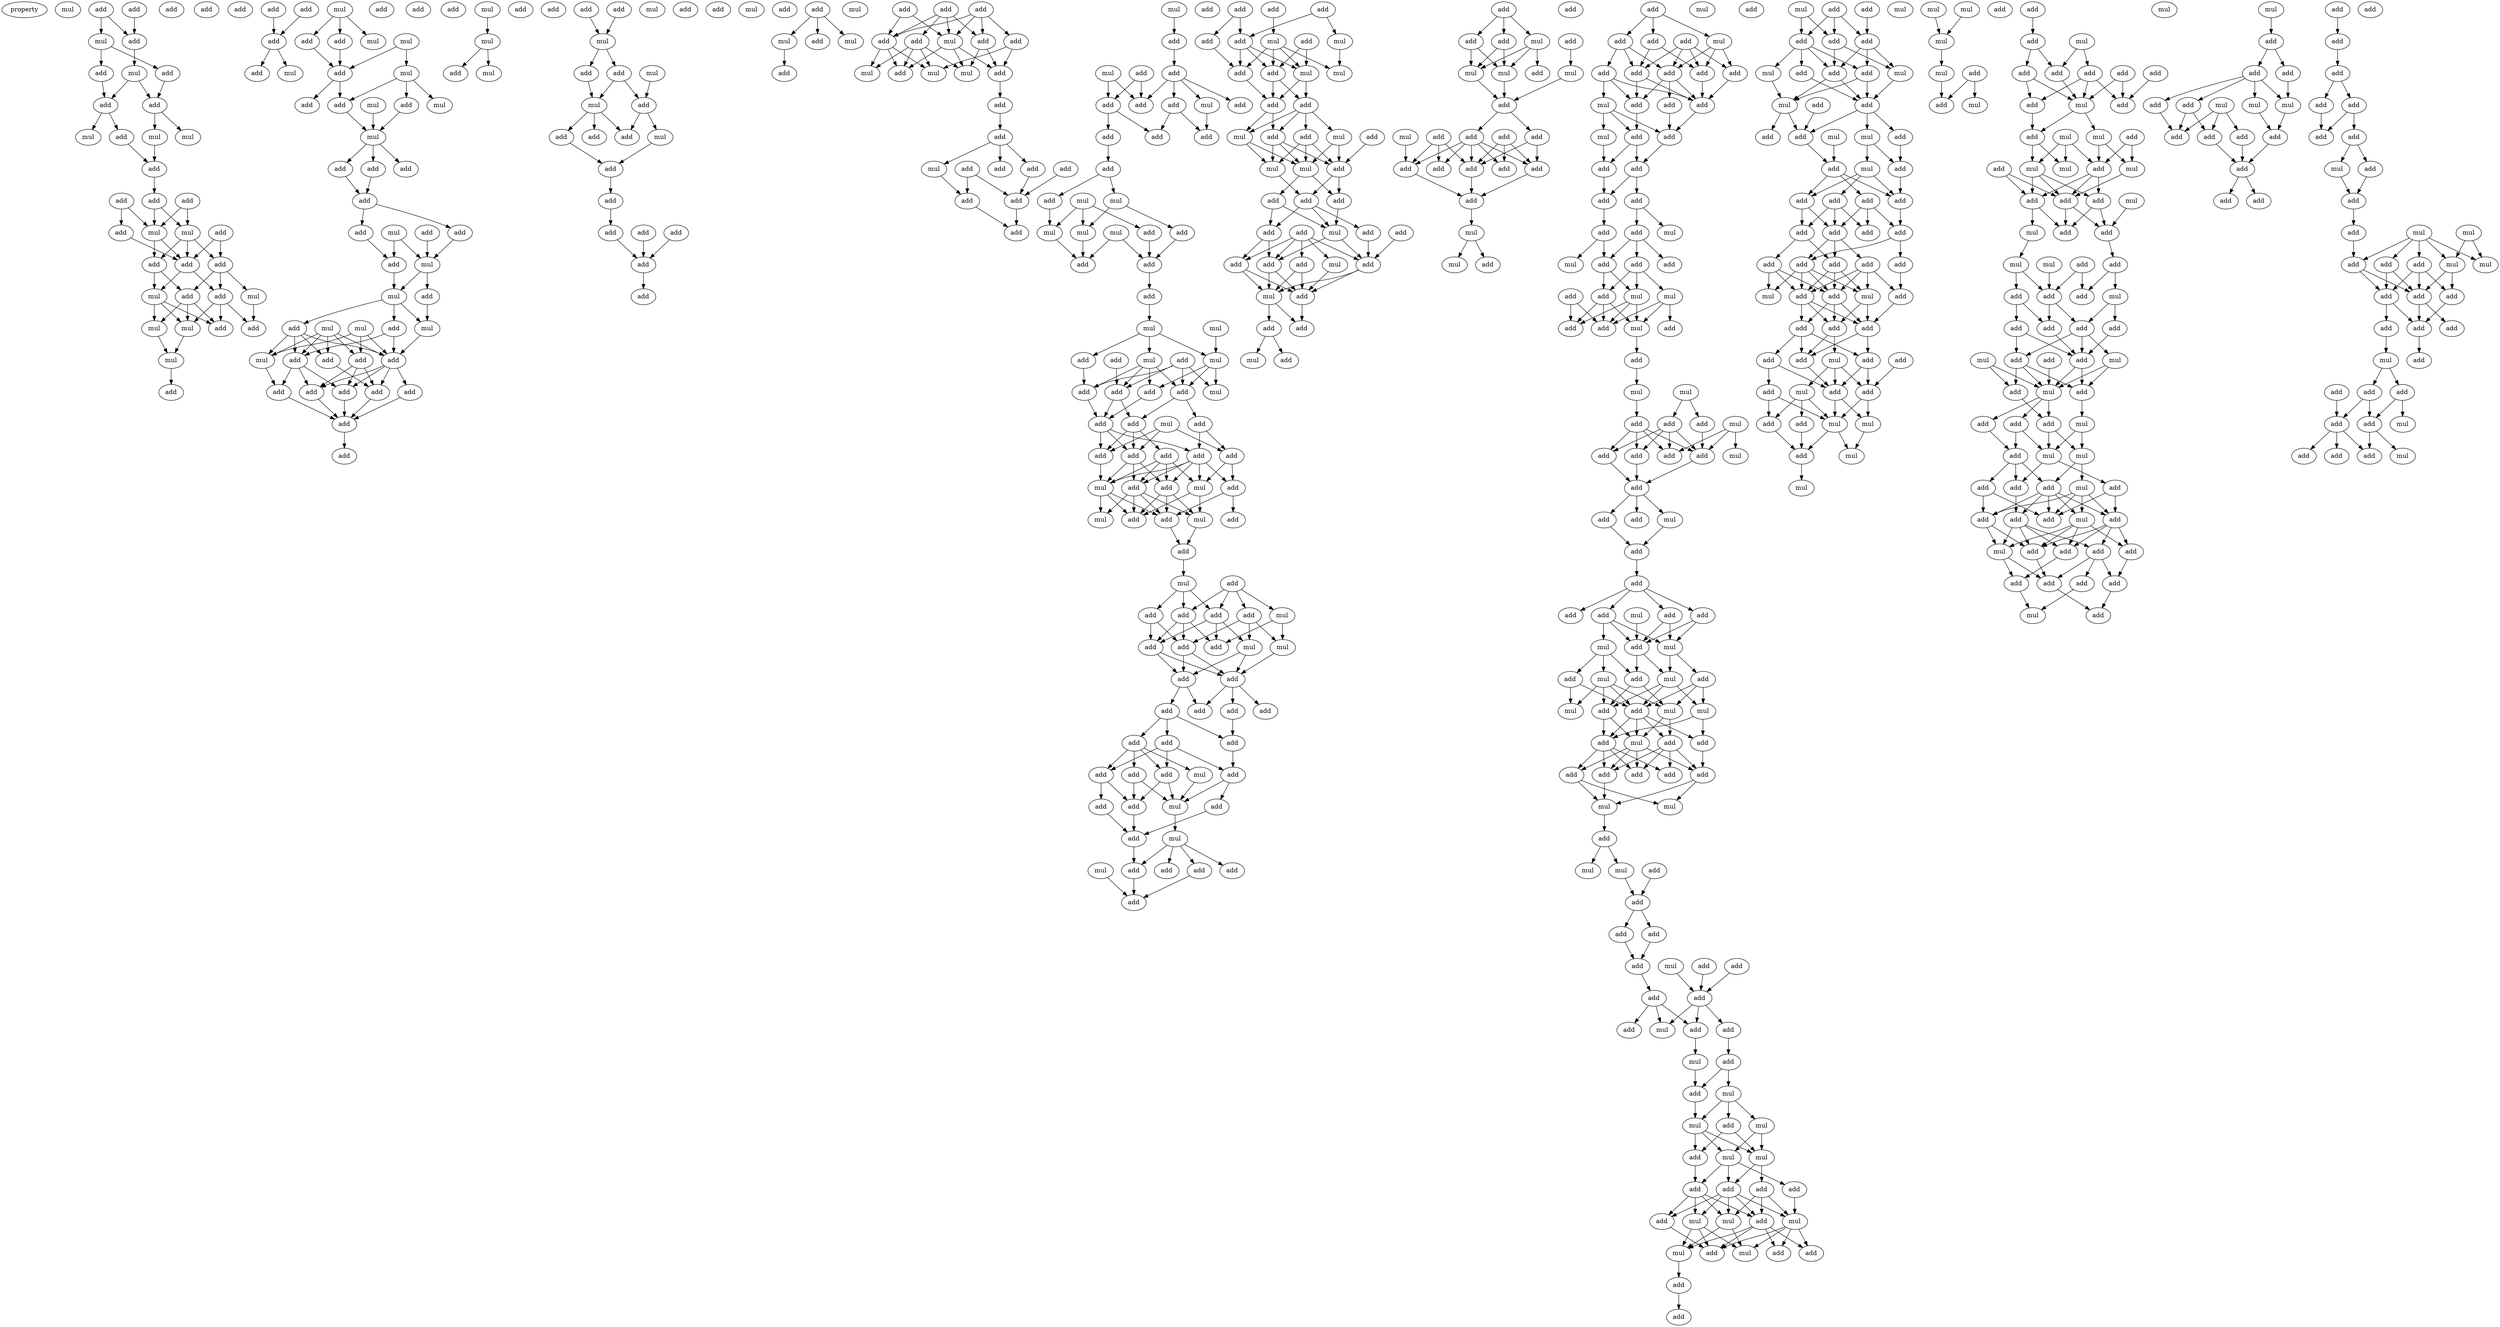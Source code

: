digraph {
    node [fontcolor=black]
    property [mul=2,lf=1.6]
    0 [ label = mul ];
    1 [ label = add ];
    2 [ label = add ];
    3 [ label = add ];
    4 [ label = mul ];
    5 [ label = add ];
    6 [ label = mul ];
    7 [ label = add ];
    8 [ label = add ];
    9 [ label = add ];
    10 [ label = add ];
    11 [ label = mul ];
    12 [ label = mul ];
    13 [ label = mul ];
    14 [ label = add ];
    15 [ label = add ];
    16 [ label = add ];
    17 [ label = add ];
    18 [ label = add ];
    19 [ label = add ];
    20 [ label = mul ];
    21 [ label = mul ];
    22 [ label = add ];
    23 [ label = add ];
    24 [ label = add ];
    25 [ label = add ];
    26 [ label = add ];
    27 [ label = add ];
    28 [ label = add ];
    29 [ label = mul ];
    30 [ label = mul ];
    31 [ label = mul ];
    32 [ label = add ];
    33 [ label = add ];
    34 [ label = mul ];
    35 [ label = mul ];
    36 [ label = add ];
    37 [ label = add ];
    38 [ label = add ];
    39 [ label = add ];
    40 [ label = add ];
    41 [ label = add ];
    42 [ label = mul ];
    43 [ label = mul ];
    44 [ label = mul ];
    45 [ label = add ];
    46 [ label = add ];
    47 [ label = mul ];
    48 [ label = add ];
    49 [ label = mul ];
    50 [ label = add ];
    51 [ label = mul ];
    52 [ label = mul ];
    53 [ label = add ];
    54 [ label = add ];
    55 [ label = mul ];
    56 [ label = add ];
    57 [ label = add ];
    58 [ label = add ];
    59 [ label = add ];
    60 [ label = add ];
    61 [ label = add ];
    62 [ label = add ];
    63 [ label = mul ];
    64 [ label = add ];
    65 [ label = add ];
    66 [ label = add ];
    67 [ label = add ];
    68 [ label = mul ];
    69 [ label = add ];
    70 [ label = mul ];
    71 [ label = add ];
    72 [ label = mul ];
    73 [ label = mul ];
    74 [ label = mul ];
    75 [ label = add ];
    76 [ label = add ];
    77 [ label = add ];
    78 [ label = add ];
    79 [ label = add ];
    80 [ label = mul ];
    81 [ label = add ];
    82 [ label = add ];
    83 [ label = add ];
    84 [ label = add ];
    85 [ label = add ];
    86 [ label = add ];
    87 [ label = mul ];
    88 [ label = add ];
    89 [ label = add ];
    90 [ label = mul ];
    91 [ label = add ];
    92 [ label = mul ];
    93 [ label = add ];
    94 [ label = add ];
    95 [ label = add ];
    96 [ label = mul ];
    97 [ label = mul ];
    98 [ label = add ];
    99 [ label = add ];
    100 [ label = mul ];
    101 [ label = add ];
    102 [ label = mul ];
    103 [ label = add ];
    104 [ label = add ];
    105 [ label = add ];
    106 [ label = add ];
    107 [ label = add ];
    108 [ label = mul ];
    109 [ label = add ];
    110 [ label = add ];
    111 [ label = add ];
    112 [ label = add ];
    113 [ label = add ];
    114 [ label = mul ];
    115 [ label = add ];
    116 [ label = add ];
    117 [ label = add ];
    118 [ label = add ];
    119 [ label = mul ];
    120 [ label = mul ];
    121 [ label = add ];
    122 [ label = mul ];
    123 [ label = add ];
    124 [ label = add ];
    125 [ label = add ];
    126 [ label = add ];
    127 [ label = add ];
    128 [ label = add ];
    129 [ label = add ];
    130 [ label = mul ];
    131 [ label = add ];
    132 [ label = mul ];
    133 [ label = mul ];
    134 [ label = add ];
    135 [ label = mul ];
    136 [ label = add ];
    137 [ label = add ];
    138 [ label = add ];
    139 [ label = add ];
    140 [ label = add ];
    141 [ label = mul ];
    142 [ label = add ];
    143 [ label = add ];
    144 [ label = add ];
    145 [ label = add ];
    146 [ label = mul ];
    147 [ label = add ];
    148 [ label = add ];
    149 [ label = add ];
    150 [ label = add ];
    151 [ label = add ];
    152 [ label = mul ];
    153 [ label = add ];
    154 [ label = mul ];
    155 [ label = add ];
    156 [ label = add ];
    157 [ label = add ];
    158 [ label = add ];
    159 [ label = add ];
    160 [ label = add ];
    161 [ label = add ];
    162 [ label = add ];
    163 [ label = mul ];
    164 [ label = mul ];
    165 [ label = mul ];
    166 [ label = mul ];
    167 [ label = add ];
    168 [ label = add ];
    169 [ label = mul ];
    170 [ label = add ];
    171 [ label = add ];
    172 [ label = add ];
    173 [ label = mul ];
    174 [ label = mul ];
    175 [ label = add ];
    176 [ label = mul ];
    177 [ label = add ];
    178 [ label = add ];
    179 [ label = mul ];
    180 [ label = add ];
    181 [ label = add ];
    182 [ label = mul ];
    183 [ label = add ];
    184 [ label = add ];
    185 [ label = mul ];
    186 [ label = add ];
    187 [ label = add ];
    188 [ label = add ];
    189 [ label = add ];
    190 [ label = add ];
    191 [ label = add ];
    192 [ label = add ];
    193 [ label = add ];
    194 [ label = mul ];
    195 [ label = add ];
    196 [ label = add ];
    197 [ label = add ];
    198 [ label = mul ];
    199 [ label = add ];
    200 [ label = add ];
    201 [ label = mul ];
    202 [ label = mul ];
    203 [ label = add ];
    204 [ label = add ];
    205 [ label = mul ];
    206 [ label = add ];
    207 [ label = add ];
    208 [ label = add ];
    209 [ label = add ];
    210 [ label = add ];
    211 [ label = mul ];
    212 [ label = add ];
    213 [ label = mul ];
    214 [ label = add ];
    215 [ label = add ];
    216 [ label = mul ];
    217 [ label = add ];
    218 [ label = add ];
    219 [ label = add ];
    220 [ label = add ];
    221 [ label = add ];
    222 [ label = add ];
    223 [ label = add ];
    224 [ label = add ];
    225 [ label = add ];
    226 [ label = add ];
    227 [ label = add ];
    228 [ label = add ];
    229 [ label = add ];
    230 [ label = mul ];
    231 [ label = add ];
    232 [ label = add ];
    233 [ label = add ];
    234 [ label = mul ];
    235 [ label = mul ];
    236 [ label = add ];
    237 [ label = mul ];
    238 [ label = add ];
    239 [ label = add ];
    240 [ label = add ];
    241 [ label = add ];
    242 [ label = add ];
    243 [ label = add ];
    244 [ label = add ];
    245 [ label = add ];
    246 [ label = add ];
    247 [ label = mul ];
    248 [ label = mul ];
    249 [ label = add ];
    250 [ label = add ];
    251 [ label = add ];
    252 [ label = mul ];
    253 [ label = add ];
    254 [ label = mul ];
    255 [ label = add ];
    256 [ label = add ];
    257 [ label = add ];
    258 [ label = add ];
    259 [ label = add ];
    260 [ label = mul ];
    261 [ label = mul ];
    262 [ label = add ];
    263 [ label = mul ];
    264 [ label = mul ];
    265 [ label = add ];
    266 [ label = add ];
    267 [ label = add ];
    268 [ label = add ];
    269 [ label = add ];
    270 [ label = add ];
    271 [ label = mul ];
    272 [ label = add ];
    273 [ label = add ];
    274 [ label = add ];
    275 [ label = add ];
    276 [ label = add ];
    277 [ label = mul ];
    278 [ label = mul ];
    279 [ label = add ];
    280 [ label = add ];
    281 [ label = add ];
    282 [ label = mul ];
    283 [ label = add ];
    284 [ label = add ];
    285 [ label = mul ];
    286 [ label = add ];
    287 [ label = add ];
    288 [ label = add ];
    289 [ label = mul ];
    290 [ label = mul ];
    291 [ label = mul ];
    292 [ label = add ];
    293 [ label = add ];
    294 [ label = add ];
    295 [ label = add ];
    296 [ label = mul ];
    297 [ label = add ];
    298 [ label = add ];
    299 [ label = add ];
    300 [ label = add ];
    301 [ label = add ];
    302 [ label = add ];
    303 [ label = add ];
    304 [ label = add ];
    305 [ label = add ];
    306 [ label = mul ];
    307 [ label = mul ];
    308 [ label = add ];
    309 [ label = add ];
    310 [ label = mul ];
    311 [ label = add ];
    312 [ label = add ];
    313 [ label = add ];
    314 [ label = add ];
    315 [ label = add ];
    316 [ label = add ];
    317 [ label = add ];
    318 [ label = add ];
    319 [ label = add ];
    320 [ label = add ];
    321 [ label = mul ];
    322 [ label = add ];
    323 [ label = add ];
    324 [ label = mul ];
    325 [ label = add ];
    326 [ label = add ];
    327 [ label = add ];
    328 [ label = add ];
    329 [ label = add ];
    330 [ label = add ];
    331 [ label = add ];
    332 [ label = mul ];
    333 [ label = add ];
    334 [ label = add ];
    335 [ label = mul ];
    336 [ label = add ];
    337 [ label = mul ];
    338 [ label = mul ];
    339 [ label = add ];
    340 [ label = add ];
    341 [ label = add ];
    342 [ label = mul ];
    343 [ label = add ];
    344 [ label = add ];
    345 [ label = add ];
    346 [ label = mul ];
    347 [ label = mul ];
    348 [ label = mul ];
    349 [ label = add ];
    350 [ label = add ];
    351 [ label = add ];
    352 [ label = mul ];
    353 [ label = add ];
    354 [ label = add ];
    355 [ label = add ];
    356 [ label = add ];
    357 [ label = add ];
    358 [ label = mul ];
    359 [ label = add ];
    360 [ label = add ];
    361 [ label = add ];
    362 [ label = add ];
    363 [ label = add ];
    364 [ label = add ];
    365 [ label = add ];
    366 [ label = mul ];
    367 [ label = add ];
    368 [ label = mul ];
    369 [ label = add ];
    370 [ label = mul ];
    371 [ label = add ];
    372 [ label = add ];
    373 [ label = mul ];
    374 [ label = mul ];
    375 [ label = add ];
    376 [ label = mul ];
    377 [ label = mul ];
    378 [ label = add ];
    379 [ label = add ];
    380 [ label = mul ];
    381 [ label = add ];
    382 [ label = add ];
    383 [ label = add ];
    384 [ label = mul ];
    385 [ label = add ];
    386 [ label = add ];
    387 [ label = add ];
    388 [ label = add ];
    389 [ label = add ];
    390 [ label = mul ];
    391 [ label = mul ];
    392 [ label = add ];
    393 [ label = mul ];
    394 [ label = mul ];
    395 [ label = add ];
    396 [ label = mul ];
    397 [ label = add ];
    398 [ label = add ];
    399 [ label = add ];
    400 [ label = mul ];
    401 [ label = add ];
    402 [ label = add ];
    403 [ label = add ];
    404 [ label = add ];
    405 [ label = add ];
    406 [ label = add ];
    407 [ label = add ];
    408 [ label = add ];
    409 [ label = mul ];
    410 [ label = add ];
    411 [ label = mul ];
    412 [ label = add ];
    413 [ label = add ];
    414 [ label = mul ];
    415 [ label = add ];
    416 [ label = mul ];
    417 [ label = mul ];
    418 [ label = mul ];
    419 [ label = mul ];
    420 [ label = add ];
    421 [ label = add ];
    422 [ label = add ];
    423 [ label = add ];
    424 [ label = add ];
    425 [ label = mul ];
    426 [ label = mul ];
    427 [ label = add ];
    428 [ label = mul ];
    429 [ label = add ];
    430 [ label = add ];
    431 [ label = mul ];
    432 [ label = add ];
    433 [ label = add ];
    434 [ label = mul ];
    435 [ label = add ];
    436 [ label = add ];
    437 [ label = mul ];
    438 [ label = add ];
    439 [ label = add ];
    440 [ label = add ];
    441 [ label = add ];
    442 [ label = add ];
    443 [ label = add ];
    444 [ label = mul ];
    445 [ label = add ];
    446 [ label = add ];
    447 [ label = mul ];
    448 [ label = add ];
    449 [ label = mul ];
    450 [ label = add ];
    451 [ label = add ];
    452 [ label = mul ];
    453 [ label = add ];
    454 [ label = mul ];
    455 [ label = add ];
    456 [ label = add ];
    457 [ label = add ];
    458 [ label = mul ];
    459 [ label = mul ];
    460 [ label = add ];
    461 [ label = add ];
    462 [ label = add ];
    463 [ label = add ];
    464 [ label = add ];
    465 [ label = add ];
    466 [ label = add ];
    467 [ label = add ];
    468 [ label = add ];
    469 [ label = add ];
    470 [ label = add ];
    471 [ label = add ];
    472 [ label = add ];
    473 [ label = mul ];
    474 [ label = add ];
    475 [ label = add ];
    476 [ label = mul ];
    477 [ label = add ];
    478 [ label = add ];
    479 [ label = add ];
    480 [ label = add ];
    481 [ label = add ];
    482 [ label = add ];
    483 [ label = add ];
    484 [ label = add ];
    485 [ label = mul ];
    486 [ label = add ];
    487 [ label = mul ];
    488 [ label = add ];
    489 [ label = add ];
    490 [ label = mul ];
    491 [ label = add ];
    492 [ label = mul ];
    493 [ label = add ];
    494 [ label = mul ];
    495 [ label = add ];
    496 [ label = mul ];
    497 [ label = mul ];
    498 [ label = mul ];
    499 [ label = mul ];
    500 [ label = mul ];
    501 [ label = add ];
    502 [ label = mul ];
    503 [ label = add ];
    504 [ label = add ];
    505 [ label = add ];
    506 [ label = mul ];
    507 [ label = add ];
    508 [ label = add ];
    509 [ label = add ];
    510 [ label = add ];
    511 [ label = add ];
    512 [ label = add ];
    513 [ label = mul ];
    514 [ label = add ];
    515 [ label = add ];
    516 [ label = mul ];
    517 [ label = mul ];
    518 [ label = add ];
    519 [ label = add ];
    520 [ label = add ];
    521 [ label = add ];
    522 [ label = mul ];
    523 [ label = mul ];
    524 [ label = mul ];
    525 [ label = add ];
    526 [ label = add ];
    527 [ label = mul ];
    528 [ label = add ];
    529 [ label = mul ];
    530 [ label = add ];
    531 [ label = add ];
    532 [ label = mul ];
    533 [ label = add ];
    534 [ label = mul ];
    535 [ label = add ];
    536 [ label = add ];
    537 [ label = add ];
    538 [ label = add ];
    539 [ label = mul ];
    540 [ label = add ];
    541 [ label = add ];
    542 [ label = add ];
    543 [ label = add ];
    544 [ label = add ];
    545 [ label = mul ];
    546 [ label = mul ];
    547 [ label = add ];
    548 [ label = add ];
    549 [ label = mul ];
    550 [ label = add ];
    551 [ label = add ];
    552 [ label = mul ];
    553 [ label = add ];
    554 [ label = add ];
    555 [ label = add ];
    556 [ label = mul ];
    557 [ label = mul ];
    558 [ label = add ];
    559 [ label = mul ];
    560 [ label = add ];
    561 [ label = mul ];
    562 [ label = add ];
    563 [ label = add ];
    564 [ label = add ];
    565 [ label = add ];
    566 [ label = add ];
    567 [ label = mul ];
    568 [ label = add ];
    569 [ label = add ];
    570 [ label = add ];
    571 [ label = mul ];
    572 [ label = add ];
    573 [ label = add ];
    574 [ label = add ];
    575 [ label = add ];
    576 [ label = add ];
    577 [ label = add ];
    578 [ label = add ];
    579 [ label = mul ];
    580 [ label = add ];
    581 [ label = mul ];
    582 [ label = add ];
    583 [ label = add ];
    584 [ label = add ];
    585 [ label = mul ];
    586 [ label = add ];
    587 [ label = mul ];
    588 [ label = add ];
    589 [ label = mul ];
    590 [ label = add ];
    591 [ label = add ];
    592 [ label = add ];
    593 [ label = add ];
    594 [ label = add ];
    595 [ label = add ];
    596 [ label = add ];
    597 [ label = add ];
    598 [ label = add ];
    599 [ label = add ];
    600 [ label = add ];
    601 [ label = add ];
    602 [ label = add ];
    603 [ label = add ];
    604 [ label = add ];
    605 [ label = mul ];
    606 [ label = add ];
    607 [ label = add ];
    608 [ label = mul ];
    609 [ label = mul ];
    610 [ label = add ];
    611 [ label = mul ];
    612 [ label = add ];
    613 [ label = mul ];
    614 [ label = add ];
    615 [ label = add ];
    616 [ label = add ];
    617 [ label = add ];
    618 [ label = add ];
    619 [ label = add ];
    620 [ label = add ];
    621 [ label = add ];
    622 [ label = add ];
    623 [ label = mul ];
    624 [ label = add ];
    625 [ label = add ];
    626 [ label = add ];
    627 [ label = add ];
    628 [ label = mul ];
    629 [ label = add ];
    630 [ label = add ];
    631 [ label = mul ];
    632 [ label = add ];
    633 [ label = add ];
    1 -> 3 [ name = 0 ];
    1 -> 4 [ name = 1 ];
    2 -> 3 [ name = 2 ];
    3 -> 6 [ name = 3 ];
    4 -> 5 [ name = 4 ];
    4 -> 7 [ name = 5 ];
    5 -> 9 [ name = 6 ];
    6 -> 9 [ name = 7 ];
    6 -> 10 [ name = 8 ];
    7 -> 10 [ name = 9 ];
    9 -> 11 [ name = 10 ];
    9 -> 14 [ name = 11 ];
    10 -> 12 [ name = 12 ];
    10 -> 13 [ name = 13 ];
    12 -> 16 [ name = 14 ];
    14 -> 16 [ name = 15 ];
    16 -> 17 [ name = 16 ];
    17 -> 20 [ name = 17 ];
    17 -> 21 [ name = 18 ];
    18 -> 20 [ name = 19 ];
    18 -> 21 [ name = 20 ];
    19 -> 21 [ name = 21 ];
    19 -> 23 [ name = 22 ];
    20 -> 24 [ name = 23 ];
    20 -> 25 [ name = 24 ];
    20 -> 26 [ name = 25 ];
    21 -> 24 [ name = 26 ];
    21 -> 26 [ name = 27 ];
    22 -> 24 [ name = 28 ];
    22 -> 25 [ name = 29 ];
    23 -> 24 [ name = 30 ];
    24 -> 28 [ name = 31 ];
    24 -> 30 [ name = 32 ];
    25 -> 27 [ name = 33 ];
    25 -> 28 [ name = 34 ];
    25 -> 29 [ name = 35 ];
    26 -> 27 [ name = 36 ];
    26 -> 30 [ name = 37 ];
    27 -> 31 [ name = 38 ];
    27 -> 33 [ name = 39 ];
    27 -> 34 [ name = 40 ];
    28 -> 31 [ name = 41 ];
    28 -> 32 [ name = 42 ];
    28 -> 33 [ name = 43 ];
    29 -> 32 [ name = 44 ];
    30 -> 31 [ name = 45 ];
    30 -> 33 [ name = 46 ];
    30 -> 34 [ name = 47 ];
    31 -> 35 [ name = 48 ];
    34 -> 35 [ name = 49 ];
    35 -> 39 [ name = 50 ];
    37 -> 40 [ name = 51 ];
    38 -> 40 [ name = 52 ];
    40 -> 41 [ name = 53 ];
    40 -> 42 [ name = 54 ];
    43 -> 45 [ name = 55 ];
    43 -> 46 [ name = 56 ];
    43 -> 47 [ name = 57 ];
    44 -> 48 [ name = 58 ];
    44 -> 49 [ name = 59 ];
    45 -> 48 [ name = 60 ];
    46 -> 48 [ name = 61 ];
    48 -> 53 [ name = 62 ];
    48 -> 54 [ name = 63 ];
    49 -> 50 [ name = 64 ];
    49 -> 51 [ name = 65 ];
    49 -> 54 [ name = 66 ];
    50 -> 55 [ name = 67 ];
    52 -> 55 [ name = 68 ];
    54 -> 55 [ name = 69 ];
    55 -> 56 [ name = 70 ];
    55 -> 57 [ name = 71 ];
    55 -> 60 [ name = 72 ];
    56 -> 61 [ name = 73 ];
    60 -> 61 [ name = 74 ];
    61 -> 62 [ name = 75 ];
    61 -> 66 [ name = 76 ];
    62 -> 67 [ name = 77 ];
    63 -> 67 [ name = 78 ];
    63 -> 68 [ name = 79 ];
    64 -> 68 [ name = 80 ];
    66 -> 68 [ name = 81 ];
    67 -> 70 [ name = 82 ];
    68 -> 69 [ name = 83 ];
    68 -> 70 [ name = 84 ];
    69 -> 74 [ name = 85 ];
    70 -> 71 [ name = 86 ];
    70 -> 74 [ name = 87 ];
    70 -> 75 [ name = 88 ];
    71 -> 77 [ name = 89 ];
    71 -> 78 [ name = 90 ];
    71 -> 79 [ name = 91 ];
    71 -> 80 [ name = 92 ];
    72 -> 76 [ name = 93 ];
    72 -> 77 [ name = 94 ];
    72 -> 80 [ name = 95 ];
    73 -> 76 [ name = 96 ];
    73 -> 77 [ name = 97 ];
    73 -> 78 [ name = 98 ];
    73 -> 79 [ name = 99 ];
    73 -> 80 [ name = 100 ];
    74 -> 77 [ name = 101 ];
    75 -> 77 [ name = 102 ];
    75 -> 79 [ name = 103 ];
    76 -> 82 [ name = 104 ];
    76 -> 84 [ name = 105 ];
    76 -> 85 [ name = 106 ];
    77 -> 81 [ name = 107 ];
    77 -> 82 [ name = 108 ];
    77 -> 84 [ name = 109 ];
    77 -> 85 [ name = 110 ];
    78 -> 85 [ name = 111 ];
    79 -> 82 [ name = 112 ];
    79 -> 83 [ name = 113 ];
    79 -> 84 [ name = 114 ];
    80 -> 83 [ name = 115 ];
    81 -> 86 [ name = 116 ];
    82 -> 86 [ name = 117 ];
    83 -> 86 [ name = 118 ];
    84 -> 86 [ name = 119 ];
    85 -> 86 [ name = 120 ];
    86 -> 88 [ name = 121 ];
    87 -> 90 [ name = 122 ];
    90 -> 91 [ name = 123 ];
    90 -> 92 [ name = 124 ];
    94 -> 96 [ name = 125 ];
    95 -> 96 [ name = 126 ];
    96 -> 98 [ name = 127 ];
    96 -> 99 [ name = 128 ];
    97 -> 103 [ name = 129 ];
    98 -> 102 [ name = 130 ];
    98 -> 103 [ name = 131 ];
    99 -> 102 [ name = 132 ];
    102 -> 105 [ name = 133 ];
    102 -> 106 [ name = 134 ];
    102 -> 107 [ name = 135 ];
    103 -> 106 [ name = 136 ];
    103 -> 108 [ name = 137 ];
    105 -> 109 [ name = 138 ];
    108 -> 109 [ name = 139 ];
    109 -> 110 [ name = 140 ];
    110 -> 112 [ name = 141 ];
    111 -> 116 [ name = 142 ];
    112 -> 116 [ name = 143 ];
    113 -> 116 [ name = 144 ];
    116 -> 117 [ name = 145 ];
    118 -> 119 [ name = 146 ];
    118 -> 121 [ name = 147 ];
    118 -> 122 [ name = 148 ];
    119 -> 123 [ name = 149 ];
    124 -> 130 [ name = 150 ];
    124 -> 131 [ name = 151 ];
    125 -> 128 [ name = 152 ];
    125 -> 129 [ name = 153 ];
    125 -> 130 [ name = 154 ];
    125 -> 131 [ name = 155 ];
    126 -> 127 [ name = 156 ];
    126 -> 128 [ name = 157 ];
    126 -> 130 [ name = 158 ];
    126 -> 131 [ name = 159 ];
    127 -> 135 [ name = 160 ];
    127 -> 136 [ name = 161 ];
    128 -> 132 [ name = 162 ];
    128 -> 136 [ name = 163 ];
    129 -> 132 [ name = 164 ];
    129 -> 133 [ name = 165 ];
    129 -> 134 [ name = 166 ];
    129 -> 135 [ name = 167 ];
    130 -> 132 [ name = 168 ];
    130 -> 134 [ name = 169 ];
    130 -> 136 [ name = 170 ];
    131 -> 133 [ name = 171 ];
    131 -> 134 [ name = 172 ];
    131 -> 135 [ name = 173 ];
    136 -> 137 [ name = 174 ];
    137 -> 138 [ name = 175 ];
    138 -> 141 [ name = 176 ];
    138 -> 142 [ name = 177 ];
    138 -> 143 [ name = 178 ];
    139 -> 144 [ name = 179 ];
    139 -> 145 [ name = 180 ];
    140 -> 145 [ name = 181 ];
    141 -> 144 [ name = 182 ];
    142 -> 145 [ name = 183 ];
    144 -> 148 [ name = 184 ];
    145 -> 148 [ name = 185 ];
    146 -> 149 [ name = 186 ];
    149 -> 150 [ name = 187 ];
    150 -> 153 [ name = 188 ];
    150 -> 154 [ name = 189 ];
    150 -> 156 [ name = 190 ];
    150 -> 157 [ name = 191 ];
    151 -> 153 [ name = 192 ];
    151 -> 155 [ name = 193 ];
    152 -> 153 [ name = 194 ];
    152 -> 155 [ name = 195 ];
    154 -> 160 [ name = 196 ];
    155 -> 158 [ name = 197 ];
    155 -> 159 [ name = 198 ];
    157 -> 158 [ name = 199 ];
    157 -> 160 [ name = 200 ];
    159 -> 161 [ name = 201 ];
    161 -> 162 [ name = 202 ];
    161 -> 164 [ name = 203 ];
    162 -> 166 [ name = 204 ];
    163 -> 165 [ name = 205 ];
    163 -> 166 [ name = 206 ];
    163 -> 167 [ name = 207 ];
    164 -> 165 [ name = 208 ];
    164 -> 168 [ name = 209 ];
    165 -> 171 [ name = 210 ];
    166 -> 171 [ name = 211 ];
    167 -> 170 [ name = 212 ];
    168 -> 170 [ name = 213 ];
    169 -> 170 [ name = 214 ];
    169 -> 171 [ name = 215 ];
    170 -> 172 [ name = 216 ];
    172 -> 173 [ name = 217 ];
    173 -> 175 [ name = 218 ];
    173 -> 176 [ name = 219 ];
    173 -> 179 [ name = 220 ];
    174 -> 176 [ name = 221 ];
    175 -> 183 [ name = 222 ];
    176 -> 181 [ name = 223 ];
    176 -> 182 [ name = 224 ];
    176 -> 184 [ name = 225 ];
    177 -> 180 [ name = 226 ];
    178 -> 180 [ name = 227 ];
    178 -> 182 [ name = 228 ];
    178 -> 183 [ name = 229 ];
    178 -> 184 [ name = 230 ];
    179 -> 180 [ name = 231 ];
    179 -> 181 [ name = 232 ];
    179 -> 183 [ name = 233 ];
    179 -> 184 [ name = 234 ];
    180 -> 187 [ name = 235 ];
    180 -> 188 [ name = 236 ];
    181 -> 188 [ name = 237 ];
    183 -> 188 [ name = 238 ];
    184 -> 186 [ name = 239 ];
    184 -> 187 [ name = 240 ];
    185 -> 189 [ name = 241 ];
    185 -> 190 [ name = 242 ];
    185 -> 191 [ name = 243 ];
    186 -> 189 [ name = 244 ];
    186 -> 193 [ name = 245 ];
    187 -> 190 [ name = 246 ];
    187 -> 191 [ name = 247 ];
    187 -> 192 [ name = 248 ];
    188 -> 190 [ name = 249 ];
    188 -> 191 [ name = 250 ];
    188 -> 193 [ name = 251 ];
    189 -> 197 [ name = 252 ];
    189 -> 198 [ name = 253 ];
    190 -> 194 [ name = 254 ];
    190 -> 195 [ name = 255 ];
    190 -> 196 [ name = 256 ];
    191 -> 194 [ name = 257 ];
    192 -> 194 [ name = 258 ];
    192 -> 195 [ name = 259 ];
    192 -> 196 [ name = 260 ];
    192 -> 198 [ name = 261 ];
    193 -> 194 [ name = 262 ];
    193 -> 195 [ name = 263 ];
    193 -> 196 [ name = 264 ];
    193 -> 197 [ name = 265 ];
    193 -> 198 [ name = 266 ];
    194 -> 199 [ name = 267 ];
    194 -> 201 [ name = 268 ];
    194 -> 203 [ name = 269 ];
    195 -> 199 [ name = 270 ];
    195 -> 201 [ name = 271 ];
    195 -> 202 [ name = 272 ];
    195 -> 203 [ name = 273 ];
    196 -> 199 [ name = 274 ];
    196 -> 202 [ name = 275 ];
    196 -> 203 [ name = 276 ];
    197 -> 199 [ name = 277 ];
    197 -> 200 [ name = 278 ];
    198 -> 202 [ name = 279 ];
    198 -> 203 [ name = 280 ];
    199 -> 204 [ name = 281 ];
    202 -> 204 [ name = 282 ];
    204 -> 205 [ name = 283 ];
    205 -> 207 [ name = 284 ];
    205 -> 208 [ name = 285 ];
    205 -> 209 [ name = 286 ];
    206 -> 208 [ name = 287 ];
    206 -> 209 [ name = 288 ];
    206 -> 210 [ name = 289 ];
    206 -> 211 [ name = 290 ];
    207 -> 212 [ name = 291 ];
    207 -> 214 [ name = 292 ];
    208 -> 212 [ name = 293 ];
    208 -> 214 [ name = 294 ];
    208 -> 215 [ name = 295 ];
    209 -> 212 [ name = 296 ];
    209 -> 213 [ name = 297 ];
    209 -> 215 [ name = 298 ];
    210 -> 213 [ name = 299 ];
    210 -> 214 [ name = 300 ];
    210 -> 216 [ name = 301 ];
    211 -> 215 [ name = 302 ];
    211 -> 216 [ name = 303 ];
    212 -> 217 [ name = 304 ];
    212 -> 218 [ name = 305 ];
    213 -> 217 [ name = 306 ];
    213 -> 218 [ name = 307 ];
    214 -> 217 [ name = 308 ];
    214 -> 218 [ name = 309 ];
    216 -> 218 [ name = 310 ];
    217 -> 219 [ name = 311 ];
    217 -> 220 [ name = 312 ];
    218 -> 220 [ name = 313 ];
    218 -> 221 [ name = 314 ];
    218 -> 222 [ name = 315 ];
    219 -> 223 [ name = 316 ];
    219 -> 224 [ name = 317 ];
    219 -> 225 [ name = 318 ];
    222 -> 223 [ name = 319 ];
    223 -> 226 [ name = 320 ];
    224 -> 227 [ name = 321 ];
    224 -> 228 [ name = 322 ];
    224 -> 229 [ name = 323 ];
    224 -> 230 [ name = 324 ];
    225 -> 226 [ name = 325 ];
    225 -> 228 [ name = 326 ];
    225 -> 229 [ name = 327 ];
    226 -> 233 [ name = 328 ];
    226 -> 234 [ name = 329 ];
    227 -> 232 [ name = 330 ];
    227 -> 234 [ name = 331 ];
    228 -> 232 [ name = 332 ];
    228 -> 234 [ name = 333 ];
    229 -> 231 [ name = 334 ];
    229 -> 232 [ name = 335 ];
    230 -> 234 [ name = 336 ];
    231 -> 236 [ name = 337 ];
    232 -> 236 [ name = 338 ];
    233 -> 236 [ name = 339 ];
    234 -> 235 [ name = 340 ];
    235 -> 238 [ name = 341 ];
    235 -> 239 [ name = 342 ];
    235 -> 240 [ name = 343 ];
    235 -> 241 [ name = 344 ];
    236 -> 238 [ name = 345 ];
    237 -> 242 [ name = 346 ];
    238 -> 242 [ name = 347 ];
    240 -> 242 [ name = 348 ];
    243 -> 246 [ name = 349 ];
    243 -> 250 [ name = 350 ];
    244 -> 246 [ name = 351 ];
    244 -> 247 [ name = 352 ];
    245 -> 248 [ name = 353 ];
    246 -> 251 [ name = 354 ];
    246 -> 252 [ name = 355 ];
    246 -> 253 [ name = 356 ];
    247 -> 254 [ name = 357 ];
    248 -> 251 [ name = 358 ];
    248 -> 252 [ name = 359 ];
    248 -> 253 [ name = 360 ];
    248 -> 254 [ name = 361 ];
    249 -> 252 [ name = 362 ];
    249 -> 253 [ name = 363 ];
    250 -> 251 [ name = 364 ];
    251 -> 256 [ name = 365 ];
    252 -> 255 [ name = 366 ];
    252 -> 256 [ name = 367 ];
    253 -> 255 [ name = 368 ];
    253 -> 256 [ name = 369 ];
    255 -> 257 [ name = 370 ];
    255 -> 258 [ name = 371 ];
    255 -> 260 [ name = 372 ];
    255 -> 261 [ name = 373 ];
    256 -> 258 [ name = 374 ];
    256 -> 260 [ name = 375 ];
    257 -> 262 [ name = 376 ];
    257 -> 263 [ name = 377 ];
    257 -> 264 [ name = 378 ];
    258 -> 262 [ name = 379 ];
    258 -> 263 [ name = 380 ];
    258 -> 264 [ name = 381 ];
    259 -> 262 [ name = 382 ];
    260 -> 263 [ name = 383 ];
    260 -> 264 [ name = 384 ];
    261 -> 262 [ name = 385 ];
    261 -> 263 [ name = 386 ];
    262 -> 265 [ name = 387 ];
    262 -> 266 [ name = 388 ];
    263 -> 266 [ name = 389 ];
    263 -> 267 [ name = 390 ];
    264 -> 265 [ name = 391 ];
    265 -> 269 [ name = 392 ];
    265 -> 271 [ name = 393 ];
    265 -> 272 [ name = 394 ];
    266 -> 271 [ name = 395 ];
    267 -> 269 [ name = 396 ];
    267 -> 271 [ name = 397 ];
    268 -> 273 [ name = 398 ];
    268 -> 274 [ name = 399 ];
    268 -> 275 [ name = 400 ];
    268 -> 276 [ name = 401 ];
    268 -> 277 [ name = 402 ];
    269 -> 275 [ name = 403 ];
    269 -> 276 [ name = 404 ];
    270 -> 273 [ name = 405 ];
    271 -> 273 [ name = 406 ];
    271 -> 275 [ name = 407 ];
    272 -> 273 [ name = 408 ];
    273 -> 278 [ name = 409 ];
    273 -> 279 [ name = 410 ];
    274 -> 278 [ name = 411 ];
    274 -> 279 [ name = 412 ];
    275 -> 278 [ name = 413 ];
    275 -> 279 [ name = 414 ];
    276 -> 278 [ name = 415 ];
    276 -> 279 [ name = 416 ];
    277 -> 279 [ name = 417 ];
    278 -> 280 [ name = 418 ];
    278 -> 281 [ name = 419 ];
    279 -> 280 [ name = 420 ];
    281 -> 282 [ name = 421 ];
    281 -> 283 [ name = 422 ];
    284 -> 285 [ name = 423 ];
    284 -> 286 [ name = 424 ];
    284 -> 288 [ name = 425 ];
    285 -> 289 [ name = 426 ];
    285 -> 290 [ name = 427 ];
    285 -> 292 [ name = 428 ];
    286 -> 289 [ name = 429 ];
    286 -> 290 [ name = 430 ];
    287 -> 291 [ name = 431 ];
    288 -> 289 [ name = 432 ];
    288 -> 290 [ name = 433 ];
    289 -> 293 [ name = 434 ];
    290 -> 293 [ name = 435 ];
    291 -> 293 [ name = 436 ];
    293 -> 297 [ name = 437 ];
    293 -> 298 [ name = 438 ];
    294 -> 299 [ name = 439 ];
    294 -> 300 [ name = 440 ];
    294 -> 301 [ name = 441 ];
    295 -> 300 [ name = 442 ];
    295 -> 302 [ name = 443 ];
    295 -> 303 [ name = 444 ];
    296 -> 301 [ name = 445 ];
    297 -> 300 [ name = 446 ];
    297 -> 303 [ name = 447 ];
    298 -> 299 [ name = 448 ];
    298 -> 300 [ name = 449 ];
    298 -> 301 [ name = 450 ];
    298 -> 302 [ name = 451 ];
    298 -> 303 [ name = 452 ];
    300 -> 304 [ name = 453 ];
    301 -> 304 [ name = 454 ];
    303 -> 304 [ name = 455 ];
    304 -> 306 [ name = 456 ];
    306 -> 307 [ name = 457 ];
    306 -> 308 [ name = 458 ];
    309 -> 310 [ name = 459 ];
    309 -> 311 [ name = 460 ];
    309 -> 312 [ name = 461 ];
    310 -> 314 [ name = 462 ];
    310 -> 316 [ name = 463 ];
    310 -> 317 [ name = 464 ];
    311 -> 315 [ name = 465 ];
    311 -> 317 [ name = 466 ];
    311 -> 318 [ name = 467 ];
    312 -> 314 [ name = 468 ];
    312 -> 318 [ name = 469 ];
    313 -> 314 [ name = 470 ];
    313 -> 316 [ name = 471 ];
    313 -> 317 [ name = 472 ];
    313 -> 318 [ name = 473 ];
    314 -> 322 [ name = 474 ];
    315 -> 320 [ name = 475 ];
    315 -> 321 [ name = 476 ];
    315 -> 322 [ name = 477 ];
    316 -> 322 [ name = 478 ];
    317 -> 319 [ name = 479 ];
    317 -> 320 [ name = 480 ];
    317 -> 322 [ name = 481 ];
    318 -> 320 [ name = 482 ];
    318 -> 322 [ name = 483 ];
    319 -> 323 [ name = 484 ];
    320 -> 325 [ name = 485 ];
    321 -> 323 [ name = 486 ];
    321 -> 324 [ name = 487 ];
    321 -> 325 [ name = 488 ];
    322 -> 323 [ name = 489 ];
    323 -> 327 [ name = 490 ];
    324 -> 326 [ name = 491 ];
    325 -> 326 [ name = 492 ];
    325 -> 327 [ name = 493 ];
    326 -> 329 [ name = 494 ];
    327 -> 328 [ name = 495 ];
    327 -> 329 [ name = 496 ];
    328 -> 330 [ name = 497 ];
    328 -> 332 [ name = 498 ];
    329 -> 331 [ name = 499 ];
    330 -> 333 [ name = 500 ];
    330 -> 334 [ name = 501 ];
    330 -> 336 [ name = 502 ];
    331 -> 334 [ name = 503 ];
    331 -> 335 [ name = 504 ];
    333 -> 337 [ name = 505 ];
    333 -> 338 [ name = 506 ];
    333 -> 340 [ name = 507 ];
    334 -> 338 [ name = 508 ];
    334 -> 340 [ name = 509 ];
    337 -> 341 [ name = 510 ];
    337 -> 342 [ name = 511 ];
    337 -> 344 [ name = 512 ];
    338 -> 342 [ name = 513 ];
    338 -> 343 [ name = 514 ];
    338 -> 344 [ name = 515 ];
    339 -> 343 [ name = 516 ];
    339 -> 344 [ name = 517 ];
    340 -> 342 [ name = 518 ];
    340 -> 343 [ name = 519 ];
    340 -> 344 [ name = 520 ];
    342 -> 345 [ name = 521 ];
    345 -> 347 [ name = 522 ];
    346 -> 349 [ name = 523 ];
    346 -> 351 [ name = 524 ];
    347 -> 350 [ name = 525 ];
    348 -> 352 [ name = 526 ];
    348 -> 353 [ name = 527 ];
    348 -> 356 [ name = 528 ];
    349 -> 353 [ name = 529 ];
    349 -> 354 [ name = 530 ];
    349 -> 355 [ name = 531 ];
    349 -> 356 [ name = 532 ];
    350 -> 353 [ name = 533 ];
    350 -> 354 [ name = 534 ];
    350 -> 355 [ name = 535 ];
    350 -> 356 [ name = 536 ];
    351 -> 356 [ name = 537 ];
    354 -> 357 [ name = 538 ];
    355 -> 357 [ name = 539 ];
    356 -> 357 [ name = 540 ];
    357 -> 358 [ name = 541 ];
    357 -> 359 [ name = 542 ];
    357 -> 360 [ name = 543 ];
    358 -> 361 [ name = 544 ];
    360 -> 361 [ name = 545 ];
    361 -> 362 [ name = 546 ];
    362 -> 363 [ name = 547 ];
    362 -> 364 [ name = 548 ];
    362 -> 365 [ name = 549 ];
    362 -> 367 [ name = 550 ];
    363 -> 368 [ name = 551 ];
    363 -> 369 [ name = 552 ];
    363 -> 370 [ name = 553 ];
    364 -> 369 [ name = 554 ];
    364 -> 370 [ name = 555 ];
    365 -> 369 [ name = 556 ];
    365 -> 370 [ name = 557 ];
    366 -> 369 [ name = 558 ];
    368 -> 371 [ name = 559 ];
    368 -> 372 [ name = 560 ];
    368 -> 374 [ name = 561 ];
    369 -> 371 [ name = 562 ];
    369 -> 373 [ name = 563 ];
    370 -> 373 [ name = 564 ];
    370 -> 375 [ name = 565 ];
    371 -> 376 [ name = 566 ];
    371 -> 379 [ name = 567 ];
    372 -> 378 [ name = 568 ];
    372 -> 380 [ name = 569 ];
    373 -> 377 [ name = 570 ];
    373 -> 378 [ name = 571 ];
    373 -> 379 [ name = 572 ];
    374 -> 376 [ name = 573 ];
    374 -> 378 [ name = 574 ];
    374 -> 379 [ name = 575 ];
    374 -> 380 [ name = 576 ];
    375 -> 376 [ name = 577 ];
    375 -> 377 [ name = 578 ];
    375 -> 378 [ name = 579 ];
    376 -> 382 [ name = 580 ];
    376 -> 384 [ name = 581 ];
    377 -> 381 [ name = 582 ];
    377 -> 383 [ name = 583 ];
    378 -> 381 [ name = 584 ];
    378 -> 382 [ name = 585 ];
    378 -> 383 [ name = 586 ];
    378 -> 384 [ name = 587 ];
    379 -> 383 [ name = 588 ];
    379 -> 384 [ name = 589 ];
    381 -> 385 [ name = 590 ];
    382 -> 385 [ name = 591 ];
    382 -> 386 [ name = 592 ];
    382 -> 387 [ name = 593 ];
    382 -> 389 [ name = 594 ];
    383 -> 386 [ name = 595 ];
    383 -> 387 [ name = 596 ];
    383 -> 388 [ name = 597 ];
    383 -> 389 [ name = 598 ];
    384 -> 385 [ name = 599 ];
    384 -> 387 [ name = 600 ];
    384 -> 388 [ name = 601 ];
    384 -> 389 [ name = 602 ];
    385 -> 390 [ name = 603 ];
    385 -> 391 [ name = 604 ];
    388 -> 390 [ name = 605 ];
    388 -> 391 [ name = 606 ];
    389 -> 390 [ name = 607 ];
    390 -> 392 [ name = 608 ];
    392 -> 393 [ name = 609 ];
    392 -> 396 [ name = 610 ];
    395 -> 397 [ name = 611 ];
    396 -> 397 [ name = 612 ];
    397 -> 398 [ name = 613 ];
    397 -> 399 [ name = 614 ];
    398 -> 401 [ name = 615 ];
    399 -> 401 [ name = 616 ];
    400 -> 406 [ name = 617 ];
    401 -> 405 [ name = 618 ];
    402 -> 406 [ name = 619 ];
    403 -> 406 [ name = 620 ];
    405 -> 408 [ name = 621 ];
    405 -> 409 [ name = 622 ];
    405 -> 410 [ name = 623 ];
    406 -> 407 [ name = 624 ];
    406 -> 409 [ name = 625 ];
    406 -> 410 [ name = 626 ];
    407 -> 412 [ name = 627 ];
    410 -> 411 [ name = 628 ];
    411 -> 413 [ name = 629 ];
    412 -> 413 [ name = 630 ];
    412 -> 414 [ name = 631 ];
    413 -> 416 [ name = 632 ];
    414 -> 415 [ name = 633 ];
    414 -> 416 [ name = 634 ];
    414 -> 417 [ name = 635 ];
    415 -> 418 [ name = 636 ];
    415 -> 420 [ name = 637 ];
    416 -> 418 [ name = 638 ];
    416 -> 419 [ name = 639 ];
    416 -> 420 [ name = 640 ];
    417 -> 418 [ name = 641 ];
    417 -> 419 [ name = 642 ];
    418 -> 422 [ name = 643 ];
    418 -> 423 [ name = 644 ];
    419 -> 421 [ name = 645 ];
    419 -> 423 [ name = 646 ];
    419 -> 424 [ name = 647 ];
    420 -> 424 [ name = 648 ];
    421 -> 428 [ name = 649 ];
    422 -> 425 [ name = 650 ];
    422 -> 427 [ name = 651 ];
    422 -> 428 [ name = 652 ];
    423 -> 425 [ name = 653 ];
    423 -> 426 [ name = 654 ];
    423 -> 427 [ name = 655 ];
    423 -> 428 [ name = 656 ];
    423 -> 429 [ name = 657 ];
    424 -> 425 [ name = 658 ];
    424 -> 426 [ name = 659 ];
    424 -> 427 [ name = 660 ];
    424 -> 429 [ name = 661 ];
    425 -> 431 [ name = 662 ];
    425 -> 434 [ name = 663 ];
    426 -> 431 [ name = 664 ];
    426 -> 432 [ name = 665 ];
    426 -> 434 [ name = 666 ];
    427 -> 430 [ name = 667 ];
    427 -> 432 [ name = 668 ];
    427 -> 433 [ name = 669 ];
    427 -> 434 [ name = 670 ];
    428 -> 430 [ name = 671 ];
    428 -> 431 [ name = 672 ];
    428 -> 432 [ name = 673 ];
    428 -> 433 [ name = 674 ];
    429 -> 432 [ name = 675 ];
    434 -> 435 [ name = 676 ];
    435 -> 439 [ name = 677 ];
    436 -> 440 [ name = 678 ];
    437 -> 441 [ name = 679 ];
    437 -> 442 [ name = 680 ];
    438 -> 440 [ name = 681 ];
    438 -> 441 [ name = 682 ];
    438 -> 442 [ name = 683 ];
    440 -> 443 [ name = 684 ];
    440 -> 446 [ name = 685 ];
    440 -> 447 [ name = 686 ];
    441 -> 443 [ name = 687 ];
    441 -> 444 [ name = 688 ];
    441 -> 445 [ name = 689 ];
    441 -> 446 [ name = 690 ];
    442 -> 446 [ name = 691 ];
    442 -> 447 [ name = 692 ];
    443 -> 449 [ name = 693 ];
    443 -> 450 [ name = 694 ];
    444 -> 449 [ name = 695 ];
    445 -> 450 [ name = 696 ];
    446 -> 449 [ name = 697 ];
    446 -> 450 [ name = 698 ];
    447 -> 450 [ name = 699 ];
    448 -> 453 [ name = 700 ];
    449 -> 451 [ name = 701 ];
    449 -> 453 [ name = 702 ];
    450 -> 452 [ name = 703 ];
    450 -> 453 [ name = 704 ];
    450 -> 455 [ name = 705 ];
    452 -> 457 [ name = 706 ];
    452 -> 458 [ name = 707 ];
    453 -> 456 [ name = 708 ];
    454 -> 456 [ name = 709 ];
    455 -> 457 [ name = 710 ];
    456 -> 460 [ name = 711 ];
    456 -> 461 [ name = 712 ];
    456 -> 463 [ name = 713 ];
    457 -> 461 [ name = 714 ];
    458 -> 460 [ name = 715 ];
    458 -> 461 [ name = 716 ];
    458 -> 462 [ name = 717 ];
    460 -> 465 [ name = 718 ];
    460 -> 467 [ name = 719 ];
    461 -> 466 [ name = 720 ];
    462 -> 464 [ name = 721 ];
    462 -> 465 [ name = 722 ];
    462 -> 467 [ name = 723 ];
    463 -> 464 [ name = 724 ];
    463 -> 465 [ name = 725 ];
    463 -> 466 [ name = 726 ];
    465 -> 468 [ name = 727 ];
    465 -> 469 [ name = 728 ];
    465 -> 472 [ name = 729 ];
    466 -> 471 [ name = 730 ];
    466 -> 472 [ name = 731 ];
    467 -> 469 [ name = 732 ];
    467 -> 470 [ name = 733 ];
    468 -> 473 [ name = 734 ];
    468 -> 474 [ name = 735 ];
    468 -> 475 [ name = 736 ];
    468 -> 477 [ name = 737 ];
    469 -> 473 [ name = 738 ];
    469 -> 475 [ name = 739 ];
    469 -> 477 [ name = 740 ];
    470 -> 475 [ name = 741 ];
    470 -> 476 [ name = 742 ];
    470 -> 477 [ name = 743 ];
    471 -> 474 [ name = 744 ];
    472 -> 473 [ name = 745 ];
    472 -> 475 [ name = 746 ];
    472 -> 476 [ name = 747 ];
    472 -> 477 [ name = 748 ];
    473 -> 479 [ name = 749 ];
    473 -> 480 [ name = 750 ];
    474 -> 479 [ name = 751 ];
    475 -> 478 [ name = 752 ];
    475 -> 479 [ name = 753 ];
    475 -> 480 [ name = 754 ];
    477 -> 478 [ name = 755 ];
    477 -> 479 [ name = 756 ];
    477 -> 480 [ name = 757 ];
    478 -> 481 [ name = 758 ];
    478 -> 482 [ name = 759 ];
    478 -> 484 [ name = 760 ];
    479 -> 482 [ name = 761 ];
    479 -> 484 [ name = 762 ];
    480 -> 482 [ name = 763 ];
    480 -> 485 [ name = 764 ];
    481 -> 486 [ name = 765 ];
    481 -> 488 [ name = 766 ];
    482 -> 488 [ name = 767 ];
    483 -> 489 [ name = 768 ];
    484 -> 488 [ name = 769 ];
    484 -> 489 [ name = 770 ];
    485 -> 487 [ name = 771 ];
    485 -> 488 [ name = 772 ];
    485 -> 489 [ name = 773 ];
    486 -> 490 [ name = 774 ];
    486 -> 491 [ name = 775 ];
    487 -> 490 [ name = 776 ];
    487 -> 491 [ name = 777 ];
    487 -> 493 [ name = 778 ];
    488 -> 490 [ name = 779 ];
    488 -> 492 [ name = 780 ];
    489 -> 490 [ name = 781 ];
    489 -> 492 [ name = 782 ];
    490 -> 494 [ name = 783 ];
    490 -> 495 [ name = 784 ];
    491 -> 495 [ name = 785 ];
    492 -> 494 [ name = 786 ];
    493 -> 495 [ name = 787 ];
    495 -> 498 [ name = 788 ];
    496 -> 499 [ name = 789 ];
    497 -> 499 [ name = 790 ];
    499 -> 500 [ name = 791 ];
    500 -> 503 [ name = 792 ];
    501 -> 502 [ name = 793 ];
    501 -> 503 [ name = 794 ];
    505 -> 507 [ name = 795 ];
    506 -> 509 [ name = 796 ];
    506 -> 512 [ name = 797 ];
    507 -> 509 [ name = 798 ];
    507 -> 511 [ name = 799 ];
    508 -> 515 [ name = 800 ];
    509 -> 513 [ name = 801 ];
    510 -> 513 [ name = 802 ];
    510 -> 515 [ name = 803 ];
    511 -> 513 [ name = 804 ];
    511 -> 514 [ name = 805 ];
    512 -> 513 [ name = 806 ];
    512 -> 514 [ name = 807 ];
    512 -> 515 [ name = 808 ];
    513 -> 517 [ name = 809 ];
    513 -> 519 [ name = 810 ];
    514 -> 519 [ name = 811 ];
    516 -> 521 [ name = 812 ];
    516 -> 522 [ name = 813 ];
    516 -> 523 [ name = 814 ];
    517 -> 521 [ name = 815 ];
    517 -> 524 [ name = 816 ];
    518 -> 521 [ name = 817 ];
    518 -> 524 [ name = 818 ];
    519 -> 522 [ name = 819 ];
    519 -> 523 [ name = 820 ];
    520 -> 525 [ name = 821 ];
    520 -> 528 [ name = 822 ];
    521 -> 525 [ name = 823 ];
    521 -> 526 [ name = 824 ];
    521 -> 528 [ name = 825 ];
    523 -> 525 [ name = 826 ];
    523 -> 526 [ name = 827 ];
    523 -> 528 [ name = 828 ];
    524 -> 528 [ name = 829 ];
    525 -> 529 [ name = 830 ];
    525 -> 531 [ name = 831 ];
    526 -> 530 [ name = 832 ];
    526 -> 531 [ name = 833 ];
    527 -> 530 [ name = 834 ];
    528 -> 530 [ name = 835 ];
    528 -> 531 [ name = 836 ];
    529 -> 532 [ name = 837 ];
    530 -> 533 [ name = 838 ];
    532 -> 536 [ name = 839 ];
    532 -> 537 [ name = 840 ];
    533 -> 538 [ name = 841 ];
    533 -> 539 [ name = 842 ];
    534 -> 536 [ name = 843 ];
    535 -> 536 [ name = 844 ];
    535 -> 538 [ name = 845 ];
    536 -> 540 [ name = 846 ];
    536 -> 542 [ name = 847 ];
    537 -> 541 [ name = 848 ];
    537 -> 542 [ name = 849 ];
    539 -> 540 [ name = 850 ];
    539 -> 543 [ name = 851 ];
    540 -> 544 [ name = 852 ];
    540 -> 545 [ name = 853 ];
    540 -> 548 [ name = 854 ];
    541 -> 544 [ name = 855 ];
    541 -> 548 [ name = 856 ];
    542 -> 544 [ name = 857 ];
    543 -> 544 [ name = 858 ];
    544 -> 549 [ name = 859 ];
    544 -> 551 [ name = 860 ];
    545 -> 549 [ name = 861 ];
    545 -> 551 [ name = 862 ];
    546 -> 549 [ name = 863 ];
    546 -> 550 [ name = 864 ];
    547 -> 549 [ name = 865 ];
    548 -> 549 [ name = 866 ];
    548 -> 550 [ name = 867 ];
    548 -> 551 [ name = 868 ];
    549 -> 553 [ name = 869 ];
    549 -> 554 [ name = 870 ];
    549 -> 555 [ name = 871 ];
    550 -> 553 [ name = 872 ];
    551 -> 552 [ name = 873 ];
    552 -> 557 [ name = 874 ];
    552 -> 559 [ name = 875 ];
    553 -> 557 [ name = 876 ];
    553 -> 559 [ name = 877 ];
    554 -> 558 [ name = 878 ];
    555 -> 557 [ name = 879 ];
    555 -> 558 [ name = 880 ];
    557 -> 560 [ name = 881 ];
    557 -> 562 [ name = 882 ];
    558 -> 562 [ name = 883 ];
    558 -> 563 [ name = 884 ];
    558 -> 564 [ name = 885 ];
    559 -> 561 [ name = 886 ];
    559 -> 563 [ name = 887 ];
    560 -> 566 [ name = 888 ];
    560 -> 569 [ name = 889 ];
    561 -> 565 [ name = 890 ];
    561 -> 566 [ name = 891 ];
    561 -> 567 [ name = 892 ];
    561 -> 569 [ name = 893 ];
    562 -> 568 [ name = 894 ];
    563 -> 565 [ name = 895 ];
    563 -> 566 [ name = 896 ];
    563 -> 567 [ name = 897 ];
    563 -> 568 [ name = 898 ];
    563 -> 569 [ name = 899 ];
    564 -> 565 [ name = 900 ];
    564 -> 566 [ name = 901 ];
    565 -> 570 [ name = 902 ];
    565 -> 571 [ name = 903 ];
    567 -> 570 [ name = 904 ];
    567 -> 571 [ name = 905 ];
    567 -> 573 [ name = 906 ];
    567 -> 574 [ name = 907 ];
    568 -> 570 [ name = 908 ];
    568 -> 571 [ name = 909 ];
    568 -> 572 [ name = 910 ];
    568 -> 574 [ name = 911 ];
    569 -> 570 [ name = 912 ];
    569 -> 572 [ name = 913 ];
    569 -> 573 [ name = 914 ];
    569 -> 574 [ name = 915 ];
    570 -> 575 [ name = 916 ];
    571 -> 575 [ name = 917 ];
    571 -> 576 [ name = 918 ];
    572 -> 575 [ name = 919 ];
    572 -> 577 [ name = 920 ];
    572 -> 578 [ name = 921 ];
    573 -> 578 [ name = 922 ];
    574 -> 576 [ name = 923 ];
    575 -> 580 [ name = 924 ];
    576 -> 579 [ name = 925 ];
    577 -> 579 [ name = 926 ];
    578 -> 580 [ name = 927 ];
    581 -> 582 [ name = 928 ];
    582 -> 583 [ name = 929 ];
    582 -> 584 [ name = 930 ];
    583 -> 585 [ name = 931 ];
    584 -> 585 [ name = 932 ];
    584 -> 586 [ name = 933 ];
    584 -> 588 [ name = 934 ];
    584 -> 589 [ name = 935 ];
    585 -> 593 [ name = 936 ];
    586 -> 592 [ name = 937 ];
    587 -> 590 [ name = 938 ];
    587 -> 591 [ name = 939 ];
    587 -> 592 [ name = 940 ];
    588 -> 591 [ name = 941 ];
    588 -> 592 [ name = 942 ];
    589 -> 593 [ name = 943 ];
    590 -> 594 [ name = 944 ];
    591 -> 594 [ name = 945 ];
    593 -> 594 [ name = 946 ];
    594 -> 595 [ name = 947 ];
    594 -> 597 [ name = 948 ];
    596 -> 598 [ name = 949 ];
    598 -> 599 [ name = 950 ];
    599 -> 600 [ name = 951 ];
    599 -> 601 [ name = 952 ];
    600 -> 604 [ name = 953 ];
    601 -> 603 [ name = 954 ];
    601 -> 604 [ name = 955 ];
    603 -> 605 [ name = 956 ];
    603 -> 606 [ name = 957 ];
    605 -> 607 [ name = 958 ];
    606 -> 607 [ name = 959 ];
    607 -> 610 [ name = 960 ];
    608 -> 611 [ name = 961 ];
    608 -> 612 [ name = 962 ];
    608 -> 613 [ name = 963 ];
    608 -> 614 [ name = 964 ];
    608 -> 615 [ name = 965 ];
    609 -> 611 [ name = 966 ];
    609 -> 613 [ name = 967 ];
    610 -> 614 [ name = 968 ];
    612 -> 616 [ name = 969 ];
    612 -> 617 [ name = 970 ];
    612 -> 618 [ name = 971 ];
    613 -> 617 [ name = 972 ];
    613 -> 618 [ name = 973 ];
    614 -> 616 [ name = 974 ];
    614 -> 617 [ name = 975 ];
    615 -> 616 [ name = 976 ];
    615 -> 617 [ name = 977 ];
    616 -> 619 [ name = 978 ];
    616 -> 620 [ name = 979 ];
    617 -> 619 [ name = 980 ];
    617 -> 621 [ name = 981 ];
    618 -> 619 [ name = 982 ];
    619 -> 622 [ name = 983 ];
    620 -> 623 [ name = 984 ];
    623 -> 625 [ name = 985 ];
    623 -> 626 [ name = 986 ];
    624 -> 629 [ name = 987 ];
    625 -> 627 [ name = 988 ];
    625 -> 629 [ name = 989 ];
    626 -> 627 [ name = 990 ];
    626 -> 628 [ name = 991 ];
    627 -> 631 [ name = 992 ];
    627 -> 633 [ name = 993 ];
    629 -> 630 [ name = 994 ];
    629 -> 632 [ name = 995 ];
    629 -> 633 [ name = 996 ];
}
